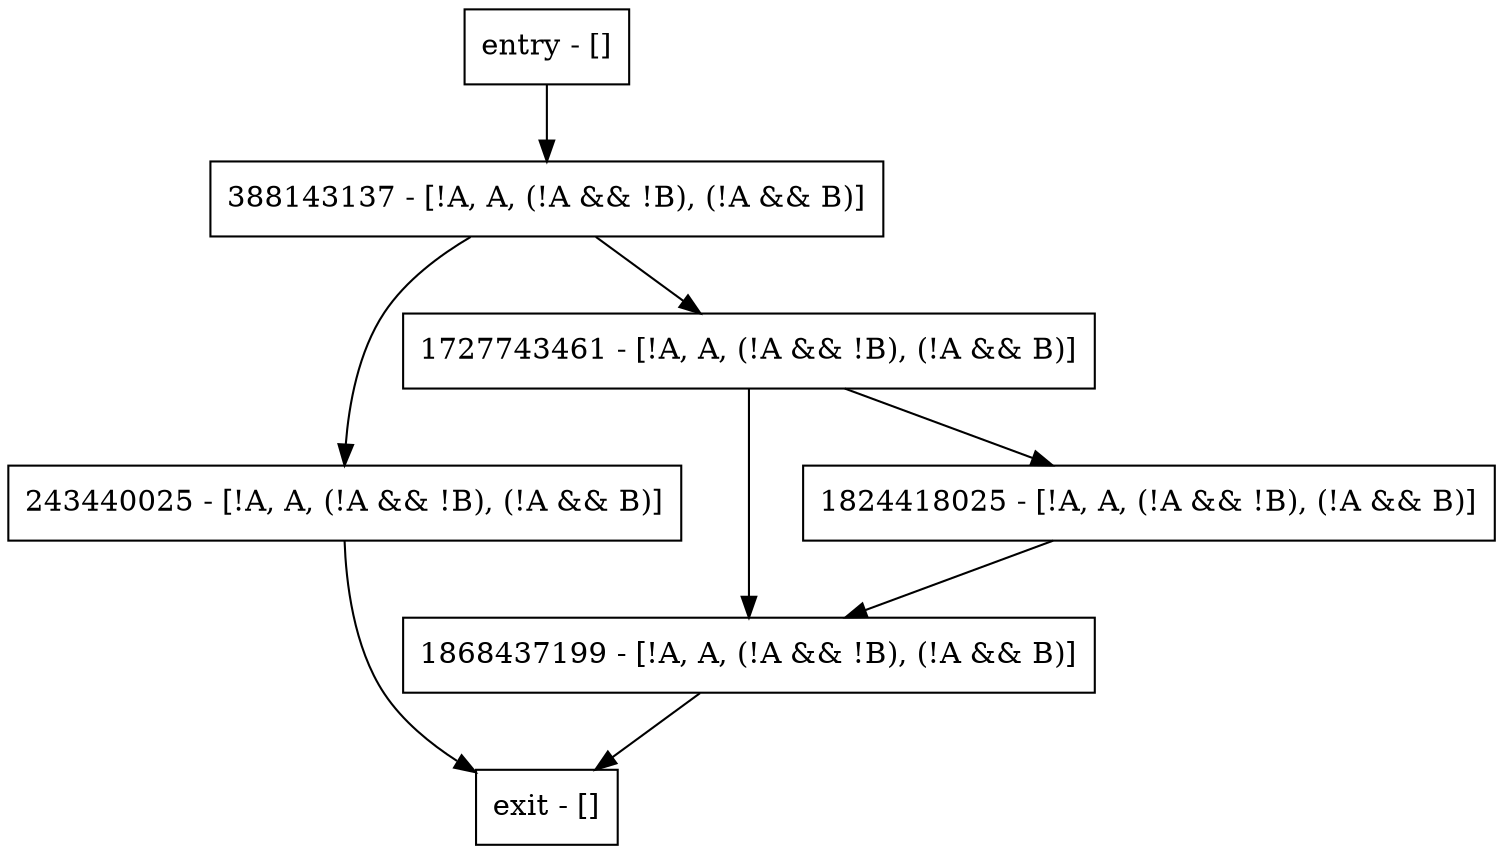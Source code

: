 digraph main {
node [shape=record];
entry [label="entry - []"];
exit [label="exit - []"];
243440025 [label="243440025 - [!A, A, (!A && !B), (!A && B)]"];
1868437199 [label="1868437199 - [!A, A, (!A && !B), (!A && B)]"];
1727743461 [label="1727743461 - [!A, A, (!A && !B), (!A && B)]"];
388143137 [label="388143137 - [!A, A, (!A && !B), (!A && B)]"];
1824418025 [label="1824418025 - [!A, A, (!A && !B), (!A && B)]"];
entry;
exit;
entry -> 388143137;
243440025 -> exit;
1868437199 -> exit;
1727743461 -> 1868437199;
1727743461 -> 1824418025;
388143137 -> 243440025;
388143137 -> 1727743461;
1824418025 -> 1868437199;
}
